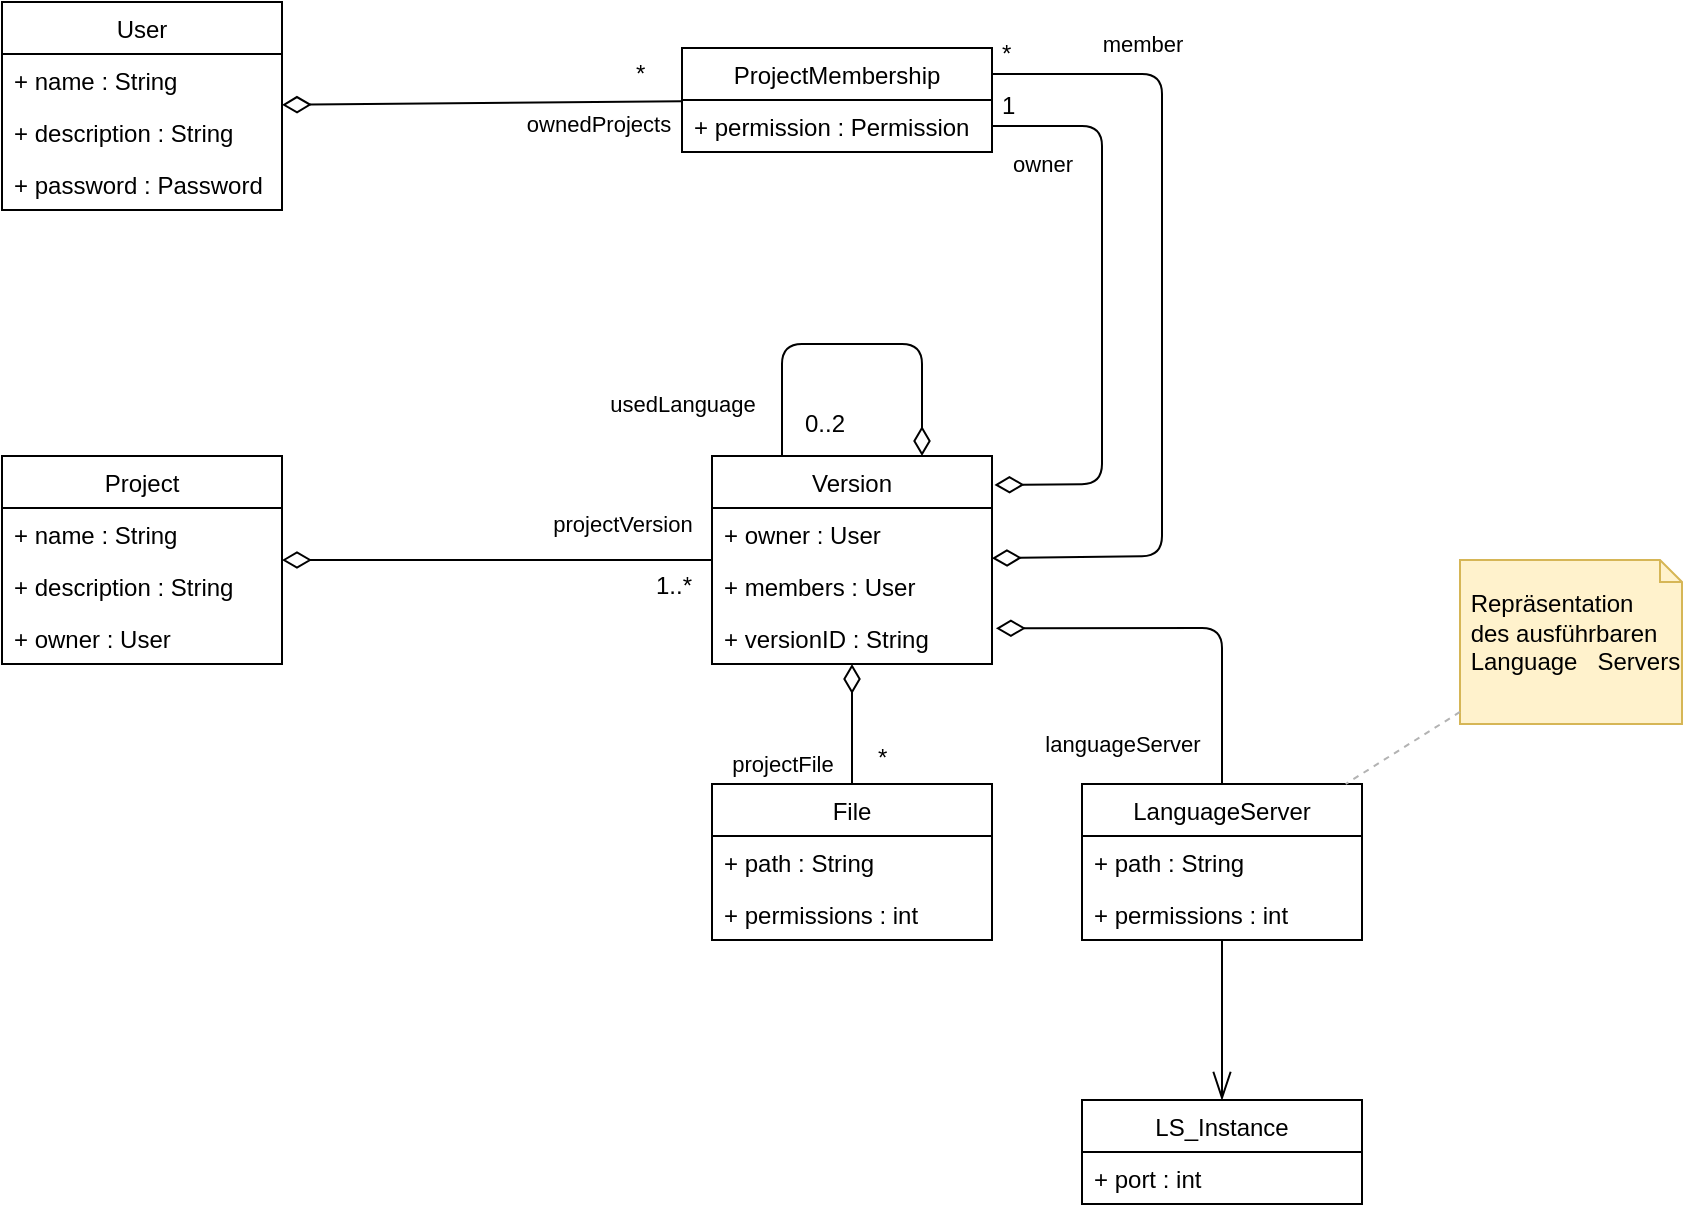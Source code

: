 <mxfile version="11.2.4" type="device" pages="1"><diagram id="AWrdzgOvBNWfOAp6jIh0" name="Page-1"><mxGraphModel dx="1422" dy="879" grid="1" gridSize="10" guides="1" tooltips="1" connect="1" arrows="1" fold="1" page="1" pageScale="1" pageWidth="850" pageHeight="1100" math="0" shadow="0"><root><mxCell id="0"/><mxCell id="1" parent="0"/><mxCell id="f5RRHWTMeGTa7gB3uwn6-1" value="Project" style="swimlane;fontStyle=0;childLayout=stackLayout;horizontal=1;startSize=26;fillColor=none;horizontalStack=0;resizeParent=1;resizeParentMax=0;resizeLast=0;collapsible=1;marginBottom=0;" vertex="1" parent="1"><mxGeometry x="70" y="246" width="140" height="104" as="geometry"/></mxCell><mxCell id="f5RRHWTMeGTa7gB3uwn6-2" value="+ name : String" style="text;strokeColor=none;fillColor=none;align=left;verticalAlign=top;spacingLeft=4;spacingRight=4;overflow=hidden;rotatable=0;points=[[0,0.5],[1,0.5]];portConstraint=eastwest;" vertex="1" parent="f5RRHWTMeGTa7gB3uwn6-1"><mxGeometry y="26" width="140" height="26" as="geometry"/></mxCell><mxCell id="f5RRHWTMeGTa7gB3uwn6-3" value="+ description : String" style="text;strokeColor=none;fillColor=none;align=left;verticalAlign=top;spacingLeft=4;spacingRight=4;overflow=hidden;rotatable=0;points=[[0,0.5],[1,0.5]];portConstraint=eastwest;" vertex="1" parent="f5RRHWTMeGTa7gB3uwn6-1"><mxGeometry y="52" width="140" height="26" as="geometry"/></mxCell><mxCell id="f5RRHWTMeGTa7gB3uwn6-4" value="+ owner : User" style="text;strokeColor=none;fillColor=none;align=left;verticalAlign=top;spacingLeft=4;spacingRight=4;overflow=hidden;rotatable=0;points=[[0,0.5],[1,0.5]];portConstraint=eastwest;" vertex="1" parent="f5RRHWTMeGTa7gB3uwn6-1"><mxGeometry y="78" width="140" height="26" as="geometry"/></mxCell><mxCell id="f5RRHWTMeGTa7gB3uwn6-5" value="Version" style="swimlane;fontStyle=0;childLayout=stackLayout;horizontal=1;startSize=26;fillColor=none;horizontalStack=0;resizeParent=1;resizeParentMax=0;resizeLast=0;collapsible=1;marginBottom=0;" vertex="1" parent="1"><mxGeometry x="425" y="246" width="140" height="104" as="geometry"/></mxCell><mxCell id="f5RRHWTMeGTa7gB3uwn6-6" value="+ owner : User" style="text;strokeColor=none;fillColor=none;align=left;verticalAlign=top;spacingLeft=4;spacingRight=4;overflow=hidden;rotatable=0;points=[[0,0.5],[1,0.5]];portConstraint=eastwest;" vertex="1" parent="f5RRHWTMeGTa7gB3uwn6-5"><mxGeometry y="26" width="140" height="26" as="geometry"/></mxCell><mxCell id="f5RRHWTMeGTa7gB3uwn6-7" value="+ members : User" style="text;strokeColor=none;fillColor=none;align=left;verticalAlign=top;spacingLeft=4;spacingRight=4;overflow=hidden;rotatable=0;points=[[0,0.5],[1,0.5]];portConstraint=eastwest;" vertex="1" parent="f5RRHWTMeGTa7gB3uwn6-5"><mxGeometry y="52" width="140" height="26" as="geometry"/></mxCell><mxCell id="f5RRHWTMeGTa7gB3uwn6-8" value="+ versionID : String" style="text;strokeColor=none;fillColor=none;align=left;verticalAlign=top;spacingLeft=4;spacingRight=4;overflow=hidden;rotatable=0;points=[[0,0.5],[1,0.5]];portConstraint=eastwest;" vertex="1" parent="f5RRHWTMeGTa7gB3uwn6-5"><mxGeometry y="78" width="140" height="26" as="geometry"/></mxCell><mxCell id="f5RRHWTMeGTa7gB3uwn6-10" value="projectVersion" style="endArrow=diamondThin;endFill=0;endSize=12;html=1;" edge="1" parent="1" source="f5RRHWTMeGTa7gB3uwn6-5" target="f5RRHWTMeGTa7gB3uwn6-1"><mxGeometry x="-0.581" y="-18" width="160" relative="1" as="geometry"><mxPoint x="170" y="370" as="sourcePoint"/><mxPoint x="330" y="370" as="targetPoint"/><mxPoint as="offset"/></mxGeometry></mxCell><mxCell id="f5RRHWTMeGTa7gB3uwn6-11" value="File" style="swimlane;fontStyle=0;childLayout=stackLayout;horizontal=1;startSize=26;fillColor=none;horizontalStack=0;resizeParent=1;resizeParentMax=0;resizeLast=0;collapsible=1;marginBottom=0;" vertex="1" parent="1"><mxGeometry x="425" y="410" width="140" height="78" as="geometry"/></mxCell><mxCell id="f5RRHWTMeGTa7gB3uwn6-13" value="+ path : String" style="text;strokeColor=none;fillColor=none;align=left;verticalAlign=top;spacingLeft=4;spacingRight=4;overflow=hidden;rotatable=0;points=[[0,0.5],[1,0.5]];portConstraint=eastwest;" vertex="1" parent="f5RRHWTMeGTa7gB3uwn6-11"><mxGeometry y="26" width="140" height="26" as="geometry"/></mxCell><mxCell id="f5RRHWTMeGTa7gB3uwn6-14" value="+ permissions : int" style="text;strokeColor=none;fillColor=none;align=left;verticalAlign=top;spacingLeft=4;spacingRight=4;overflow=hidden;rotatable=0;points=[[0,0.5],[1,0.5]];portConstraint=eastwest;" vertex="1" parent="f5RRHWTMeGTa7gB3uwn6-11"><mxGeometry y="52" width="140" height="26" as="geometry"/></mxCell><mxCell id="f5RRHWTMeGTa7gB3uwn6-15" value="usedLanguage" style="endArrow=diamondThin;endFill=0;endSize=12;html=1;entryX=0.75;entryY=0;entryDx=0;entryDy=0;" edge="1" parent="1" source="f5RRHWTMeGTa7gB3uwn6-5" target="f5RRHWTMeGTa7gB3uwn6-5"><mxGeometry x="-0.714" y="50" width="160" relative="1" as="geometry"><mxPoint x="435" y="308" as="sourcePoint"/><mxPoint x="220" y="308" as="targetPoint"/><Array as="points"><mxPoint x="460" y="246"/><mxPoint x="460" y="190"/><mxPoint x="530" y="190"/></Array><mxPoint as="offset"/></mxGeometry></mxCell><mxCell id="f5RRHWTMeGTa7gB3uwn6-33" value="0..2" style="text;html=1;resizable=0;points=[];align=center;verticalAlign=middle;labelBackgroundColor=#ffffff;" vertex="1" connectable="0" parent="f5RRHWTMeGTa7gB3uwn6-15"><mxGeometry x="0.124" y="-1" relative="1" as="geometry"><mxPoint x="-26" y="39" as="offset"/></mxGeometry></mxCell><mxCell id="f5RRHWTMeGTa7gB3uwn6-16" value="projectFile" style="endArrow=diamondThin;endFill=0;endSize=12;html=1;" edge="1" parent="1" source="f5RRHWTMeGTa7gB3uwn6-11" target="f5RRHWTMeGTa7gB3uwn6-5"><mxGeometry x="-0.667" y="35" width="160" relative="1" as="geometry"><mxPoint x="610" y="270" as="sourcePoint"/><mxPoint x="540" y="256" as="targetPoint"/><Array as="points"/><mxPoint as="offset"/></mxGeometry></mxCell><mxCell id="f5RRHWTMeGTa7gB3uwn6-21" value="ProjectMembership" style="swimlane;fontStyle=0;childLayout=stackLayout;horizontal=1;startSize=26;fillColor=none;horizontalStack=0;resizeParent=1;resizeParentMax=0;resizeLast=0;collapsible=1;marginBottom=0;" vertex="1" parent="1"><mxGeometry x="410" y="42" width="155" height="52" as="geometry"/></mxCell><mxCell id="f5RRHWTMeGTa7gB3uwn6-22" value="+ permission : Permission" style="text;strokeColor=none;fillColor=none;align=left;verticalAlign=top;spacingLeft=4;spacingRight=4;overflow=hidden;rotatable=0;points=[[0,0.5],[1,0.5]];portConstraint=eastwest;" vertex="1" parent="f5RRHWTMeGTa7gB3uwn6-21"><mxGeometry y="26" width="155" height="26" as="geometry"/></mxCell><mxCell id="f5RRHWTMeGTa7gB3uwn6-25" value="User" style="swimlane;fontStyle=0;childLayout=stackLayout;horizontal=1;startSize=26;fillColor=none;horizontalStack=0;resizeParent=1;resizeParentMax=0;resizeLast=0;collapsible=1;marginBottom=0;" vertex="1" parent="1"><mxGeometry x="70" y="19" width="140" height="104" as="geometry"/></mxCell><mxCell id="f5RRHWTMeGTa7gB3uwn6-26" value="+ name : String" style="text;strokeColor=none;fillColor=none;align=left;verticalAlign=top;spacingLeft=4;spacingRight=4;overflow=hidden;rotatable=0;points=[[0,0.5],[1,0.5]];portConstraint=eastwest;" vertex="1" parent="f5RRHWTMeGTa7gB3uwn6-25"><mxGeometry y="26" width="140" height="26" as="geometry"/></mxCell><mxCell id="f5RRHWTMeGTa7gB3uwn6-27" value="+ description : String" style="text;strokeColor=none;fillColor=none;align=left;verticalAlign=top;spacingLeft=4;spacingRight=4;overflow=hidden;rotatable=0;points=[[0,0.5],[1,0.5]];portConstraint=eastwest;" vertex="1" parent="f5RRHWTMeGTa7gB3uwn6-25"><mxGeometry y="52" width="140" height="26" as="geometry"/></mxCell><mxCell id="f5RRHWTMeGTa7gB3uwn6-40" value="+ password : Password" style="text;strokeColor=none;fillColor=none;align=left;verticalAlign=top;spacingLeft=4;spacingRight=4;overflow=hidden;rotatable=0;points=[[0,0.5],[1,0.5]];portConstraint=eastwest;" vertex="1" parent="f5RRHWTMeGTa7gB3uwn6-25"><mxGeometry y="78" width="140" height="26" as="geometry"/></mxCell><mxCell id="f5RRHWTMeGTa7gB3uwn6-30" value="owner" style="endArrow=diamondThin;endFill=0;endSize=12;html=1;entryX=1.009;entryY=0.139;entryDx=0;entryDy=0;entryPerimeter=0;exitX=1;exitY=0.5;exitDx=0;exitDy=0;" edge="1" parent="1" source="f5RRHWTMeGTa7gB3uwn6-22" target="f5RRHWTMeGTa7gB3uwn6-5"><mxGeometry x="-0.486" y="-30" width="160" relative="1" as="geometry"><mxPoint x="470.0" y="256" as="sourcePoint"/><mxPoint x="540.0" y="256" as="targetPoint"/><Array as="points"><mxPoint x="620" y="81"/><mxPoint x="620" y="260"/></Array><mxPoint as="offset"/></mxGeometry></mxCell><mxCell id="f5RRHWTMeGTa7gB3uwn6-31" value="ownedProjects" style="endArrow=diamondThin;endFill=0;endSize=12;html=1;" edge="1" parent="1" source="f5RRHWTMeGTa7gB3uwn6-21" target="f5RRHWTMeGTa7gB3uwn6-25"><mxGeometry x="-0.581" y="11" width="160" relative="1" as="geometry"><mxPoint x="575.0" y="79.0" as="sourcePoint"/><mxPoint x="575.0" y="308" as="targetPoint"/><Array as="points"/><mxPoint as="offset"/></mxGeometry></mxCell><mxCell id="f5RRHWTMeGTa7gB3uwn6-32" value="member" style="endArrow=diamondThin;endFill=0;endSize=12;html=1;exitX=1;exitY=0.25;exitDx=0;exitDy=0;" edge="1" parent="1" source="f5RRHWTMeGTa7gB3uwn6-21" target="f5RRHWTMeGTa7gB3uwn6-5"><mxGeometry x="-0.635" y="15" width="160" relative="1" as="geometry"><mxPoint x="575.0" y="91" as="sourcePoint"/><mxPoint x="576.26" y="270.456" as="targetPoint"/><Array as="points"><mxPoint x="650" y="55"/><mxPoint x="650" y="296"/></Array><mxPoint as="offset"/></mxGeometry></mxCell><mxCell id="f5RRHWTMeGTa7gB3uwn6-34" value="1..*" style="text;html=1;resizable=0;points=[];autosize=1;align=left;verticalAlign=top;spacingTop=-4;" vertex="1" parent="1"><mxGeometry x="394.5" y="301" width="30" height="20" as="geometry"/></mxCell><mxCell id="f5RRHWTMeGTa7gB3uwn6-35" value="*" style="text;html=1;resizable=0;points=[];autosize=1;align=left;verticalAlign=top;spacingTop=-4;" vertex="1" parent="1"><mxGeometry x="506" y="387" width="20" height="20" as="geometry"/></mxCell><mxCell id="f5RRHWTMeGTa7gB3uwn6-37" value="1" style="text;html=1;resizable=0;points=[];autosize=1;align=left;verticalAlign=top;spacingTop=-4;" vertex="1" parent="1"><mxGeometry x="568" y="61" width="20" height="20" as="geometry"/></mxCell><mxCell id="f5RRHWTMeGTa7gB3uwn6-38" value="*" style="text;html=1;resizable=0;points=[];autosize=1;align=left;verticalAlign=top;spacingTop=-4;" vertex="1" parent="1"><mxGeometry x="568" y="35" width="20" height="20" as="geometry"/></mxCell><mxCell id="f5RRHWTMeGTa7gB3uwn6-39" value="*" style="text;html=1;resizable=0;points=[];autosize=1;align=left;verticalAlign=top;spacingTop=-4;" vertex="1" parent="1"><mxGeometry x="384.5" y="45" width="20" height="20" as="geometry"/></mxCell><mxCell id="f5RRHWTMeGTa7gB3uwn6-51" value="" style="edgeStyle=orthogonalEdgeStyle;rounded=0;orthogonalLoop=1;jettySize=auto;html=1;startArrow=none;startFill=0;startSize=18;endArrow=openThin;endFill=0;endSize=12;" edge="1" parent="1" source="f5RRHWTMeGTa7gB3uwn6-41" target="f5RRHWTMeGTa7gB3uwn6-48"><mxGeometry relative="1" as="geometry"/></mxCell><mxCell id="f5RRHWTMeGTa7gB3uwn6-41" value="LanguageServer" style="swimlane;fontStyle=0;childLayout=stackLayout;horizontal=1;startSize=26;fillColor=none;horizontalStack=0;resizeParent=1;resizeParentMax=0;resizeLast=0;collapsible=1;marginBottom=0;" vertex="1" parent="1"><mxGeometry x="610" y="410" width="140" height="78" as="geometry"/></mxCell><mxCell id="f5RRHWTMeGTa7gB3uwn6-42" value="+ path : String" style="text;strokeColor=none;fillColor=none;align=left;verticalAlign=top;spacingLeft=4;spacingRight=4;overflow=hidden;rotatable=0;points=[[0,0.5],[1,0.5]];portConstraint=eastwest;" vertex="1" parent="f5RRHWTMeGTa7gB3uwn6-41"><mxGeometry y="26" width="140" height="26" as="geometry"/></mxCell><mxCell id="f5RRHWTMeGTa7gB3uwn6-43" value="+ permissions : int" style="text;strokeColor=none;fillColor=none;align=left;verticalAlign=top;spacingLeft=4;spacingRight=4;overflow=hidden;rotatable=0;points=[[0,0.5],[1,0.5]];portConstraint=eastwest;" vertex="1" parent="f5RRHWTMeGTa7gB3uwn6-41"><mxGeometry y="52" width="140" height="26" as="geometry"/></mxCell><mxCell id="f5RRHWTMeGTa7gB3uwn6-48" value="LS_Instance" style="swimlane;fontStyle=0;childLayout=stackLayout;horizontal=1;startSize=26;fillColor=none;horizontalStack=0;resizeParent=1;resizeParentMax=0;resizeLast=0;collapsible=1;marginBottom=0;" vertex="1" parent="1"><mxGeometry x="610" y="568" width="140" height="52" as="geometry"/></mxCell><mxCell id="f5RRHWTMeGTa7gB3uwn6-49" value="+ port : int" style="text;strokeColor=none;fillColor=none;align=left;verticalAlign=top;spacingLeft=4;spacingRight=4;overflow=hidden;rotatable=0;points=[[0,0.5],[1,0.5]];portConstraint=eastwest;" vertex="1" parent="f5RRHWTMeGTa7gB3uwn6-48"><mxGeometry y="26" width="140" height="26" as="geometry"/></mxCell><mxCell id="f5RRHWTMeGTa7gB3uwn6-44" value="languageServer" style="endArrow=diamondThin;endFill=0;endSize=12;html=1;entryX=1.014;entryY=0.313;entryDx=0;entryDy=0;entryPerimeter=0;" edge="1" parent="1" source="f5RRHWTMeGTa7gB3uwn6-41" target="f5RRHWTMeGTa7gB3uwn6-8"><mxGeometry x="0.341" y="58" width="160" relative="1" as="geometry"><mxPoint x="505.0" y="420" as="sourcePoint"/><mxPoint x="505.0" y="360" as="targetPoint"/><Array as="points"><mxPoint x="680" y="332"/></Array><mxPoint as="offset"/></mxGeometry></mxCell><mxCell id="bR1smsHpn8_oAnlywg0Z-2" value="&lt;br&gt;&amp;nbsp;Repräsentation&lt;br&gt;&amp;nbsp;des ausführbaren&lt;br&gt;&amp;nbsp;Language&amp;nbsp; &amp;nbsp;Servers" style="shape=note;whiteSpace=wrap;html=1;size=11;verticalAlign=top;align=left;spacingTop=-6;fillColor=#fff2cc;strokeColor=#d6b656;" vertex="1" parent="1"><mxGeometry x="799" y="298" width="111" height="82" as="geometry"/></mxCell><mxCell id="bR1smsHpn8_oAnlywg0Z-7" value="" style="endArrow=none;dashed=1;html=1;strokeColor=#B3B3B3;" edge="1" parent="1" source="bR1smsHpn8_oAnlywg0Z-2" target="f5RRHWTMeGTa7gB3uwn6-41"><mxGeometry width="50" height="50" relative="1" as="geometry"><mxPoint x="70" y="760" as="sourcePoint"/><mxPoint x="120" y="710" as="targetPoint"/></mxGeometry></mxCell></root></mxGraphModel></diagram></mxfile>